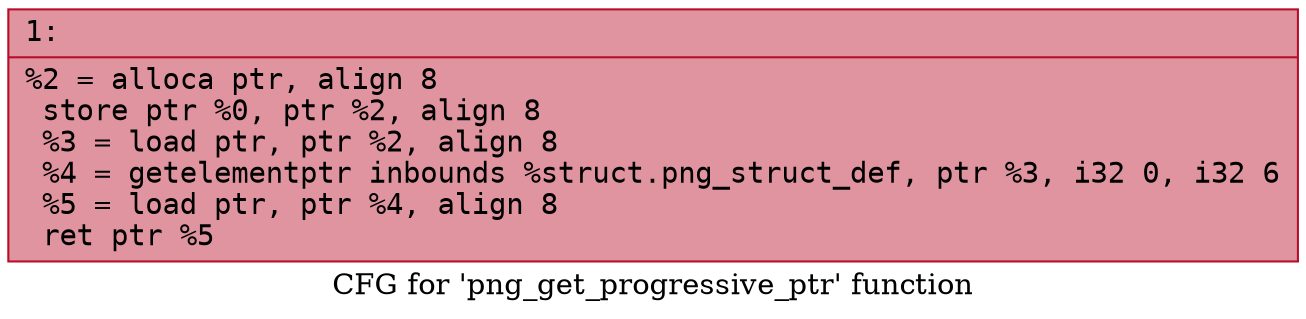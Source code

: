digraph "CFG for 'png_get_progressive_ptr' function" {
	label="CFG for 'png_get_progressive_ptr' function";

	Node0x6000037e0fa0 [shape=record,color="#b70d28ff", style=filled, fillcolor="#b70d2870" fontname="Courier",label="{1:\l|  %2 = alloca ptr, align 8\l  store ptr %0, ptr %2, align 8\l  %3 = load ptr, ptr %2, align 8\l  %4 = getelementptr inbounds %struct.png_struct_def, ptr %3, i32 0, i32 6\l  %5 = load ptr, ptr %4, align 8\l  ret ptr %5\l}"];
}
